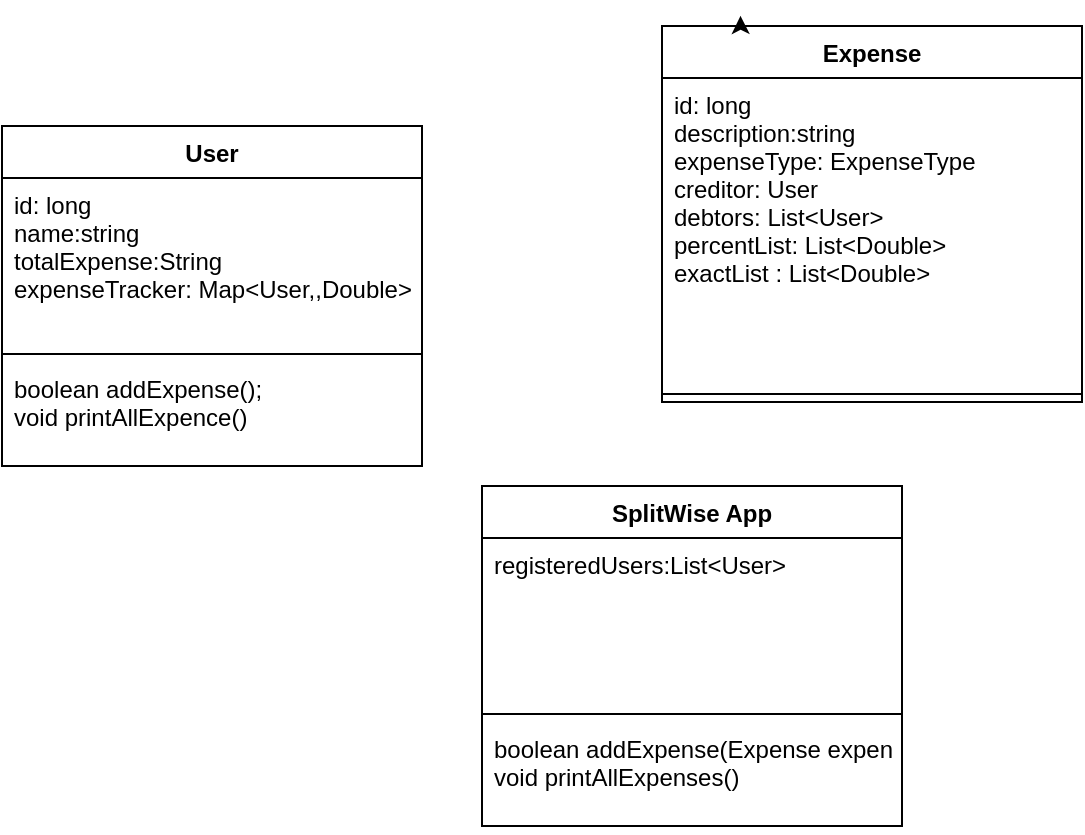 <mxfile version="14.4.5" type="github">
  <diagram id="C5RBs43oDa-KdzZeNtuy" name="Page-1">
    <mxGraphModel dx="1038" dy="580" grid="1" gridSize="10" guides="1" tooltips="1" connect="1" arrows="1" fold="1" page="1" pageScale="1" pageWidth="827" pageHeight="1169" math="0" shadow="0">
      <root>
        <mxCell id="WIyWlLk6GJQsqaUBKTNV-0" />
        <mxCell id="WIyWlLk6GJQsqaUBKTNV-1" parent="WIyWlLk6GJQsqaUBKTNV-0" />
        <mxCell id="s-j-H18lQ9ncEauMK1WL-0" value="User" style="swimlane;fontStyle=1;align=center;verticalAlign=top;childLayout=stackLayout;horizontal=1;startSize=26;horizontalStack=0;resizeParent=1;resizeParentMax=0;resizeLast=0;collapsible=1;marginBottom=0;" vertex="1" parent="WIyWlLk6GJQsqaUBKTNV-1">
          <mxGeometry x="40" y="190" width="210" height="170" as="geometry" />
        </mxCell>
        <mxCell id="s-j-H18lQ9ncEauMK1WL-1" value="id: long&#xa;name:string&#xa;totalExpense:String&#xa;expenseTracker: Map&lt;User,,Double&gt;&#xa;" style="text;strokeColor=none;fillColor=none;align=left;verticalAlign=top;spacingLeft=4;spacingRight=4;overflow=hidden;rotatable=0;points=[[0,0.5],[1,0.5]];portConstraint=eastwest;" vertex="1" parent="s-j-H18lQ9ncEauMK1WL-0">
          <mxGeometry y="26" width="210" height="84" as="geometry" />
        </mxCell>
        <mxCell id="s-j-H18lQ9ncEauMK1WL-2" value="" style="line;strokeWidth=1;fillColor=none;align=left;verticalAlign=middle;spacingTop=-1;spacingLeft=3;spacingRight=3;rotatable=0;labelPosition=right;points=[];portConstraint=eastwest;" vertex="1" parent="s-j-H18lQ9ncEauMK1WL-0">
          <mxGeometry y="110" width="210" height="8" as="geometry" />
        </mxCell>
        <mxCell id="s-j-H18lQ9ncEauMK1WL-3" value="boolean addExpense();&#xa;void printAllExpence()" style="text;strokeColor=none;fillColor=none;align=left;verticalAlign=top;spacingLeft=4;spacingRight=4;overflow=hidden;rotatable=0;points=[[0,0.5],[1,0.5]];portConstraint=eastwest;" vertex="1" parent="s-j-H18lQ9ncEauMK1WL-0">
          <mxGeometry y="118" width="210" height="52" as="geometry" />
        </mxCell>
        <mxCell id="s-j-H18lQ9ncEauMK1WL-5" value="Expense" style="swimlane;fontStyle=1;align=center;verticalAlign=top;childLayout=stackLayout;horizontal=1;startSize=26;horizontalStack=0;resizeParent=1;resizeParentMax=0;resizeLast=0;collapsible=1;marginBottom=0;" vertex="1" parent="WIyWlLk6GJQsqaUBKTNV-1">
          <mxGeometry x="370" y="140" width="210" height="188" as="geometry" />
        </mxCell>
        <mxCell id="s-j-H18lQ9ncEauMK1WL-6" value="id: long&#xa;description:string&#xa;expenseType: ExpenseType&#xa;creditor: User&#xa;debtors: List&lt;User&gt;&#xa;percentList: List&lt;Double&gt;&#xa;exactList : List&lt;Double&gt;&#xa;&#xa;" style="text;strokeColor=none;fillColor=none;align=left;verticalAlign=top;spacingLeft=4;spacingRight=4;overflow=hidden;rotatable=0;points=[[0,0.5],[1,0.5]];portConstraint=eastwest;" vertex="1" parent="s-j-H18lQ9ncEauMK1WL-5">
          <mxGeometry y="26" width="210" height="154" as="geometry" />
        </mxCell>
        <mxCell id="s-j-H18lQ9ncEauMK1WL-7" value="" style="line;strokeWidth=1;fillColor=none;align=left;verticalAlign=middle;spacingTop=-1;spacingLeft=3;spacingRight=3;rotatable=0;labelPosition=right;points=[];portConstraint=eastwest;" vertex="1" parent="s-j-H18lQ9ncEauMK1WL-5">
          <mxGeometry y="180" width="210" height="8" as="geometry" />
        </mxCell>
        <mxCell id="s-j-H18lQ9ncEauMK1WL-9" value="SplitWise App" style="swimlane;fontStyle=1;align=center;verticalAlign=top;childLayout=stackLayout;horizontal=1;startSize=26;horizontalStack=0;resizeParent=1;resizeParentMax=0;resizeLast=0;collapsible=1;marginBottom=0;" vertex="1" parent="WIyWlLk6GJQsqaUBKTNV-1">
          <mxGeometry x="280" y="370" width="210" height="170" as="geometry" />
        </mxCell>
        <mxCell id="s-j-H18lQ9ncEauMK1WL-10" value="registeredUsers:List&lt;User&gt;&#xa;" style="text;strokeColor=none;fillColor=none;align=left;verticalAlign=top;spacingLeft=4;spacingRight=4;overflow=hidden;rotatable=0;points=[[0,0.5],[1,0.5]];portConstraint=eastwest;" vertex="1" parent="s-j-H18lQ9ncEauMK1WL-9">
          <mxGeometry y="26" width="210" height="84" as="geometry" />
        </mxCell>
        <mxCell id="s-j-H18lQ9ncEauMK1WL-11" value="" style="line;strokeWidth=1;fillColor=none;align=left;verticalAlign=middle;spacingTop=-1;spacingLeft=3;spacingRight=3;rotatable=0;labelPosition=right;points=[];portConstraint=eastwest;" vertex="1" parent="s-j-H18lQ9ncEauMK1WL-9">
          <mxGeometry y="110" width="210" height="8" as="geometry" />
        </mxCell>
        <mxCell id="s-j-H18lQ9ncEauMK1WL-12" value="boolean addExpense(Expense expense)&#xa;void printAllExpenses()" style="text;strokeColor=none;fillColor=none;align=left;verticalAlign=top;spacingLeft=4;spacingRight=4;overflow=hidden;rotatable=0;points=[[0,0.5],[1,0.5]];portConstraint=eastwest;" vertex="1" parent="s-j-H18lQ9ncEauMK1WL-9">
          <mxGeometry y="118" width="210" height="52" as="geometry" />
        </mxCell>
        <mxCell id="s-j-H18lQ9ncEauMK1WL-13" style="edgeStyle=orthogonalEdgeStyle;rounded=0;orthogonalLoop=1;jettySize=auto;html=1;exitX=0.25;exitY=0;exitDx=0;exitDy=0;entryX=0.187;entryY=-0.027;entryDx=0;entryDy=0;entryPerimeter=0;" edge="1" parent="WIyWlLk6GJQsqaUBKTNV-1" source="s-j-H18lQ9ncEauMK1WL-5" target="s-j-H18lQ9ncEauMK1WL-5">
          <mxGeometry relative="1" as="geometry" />
        </mxCell>
      </root>
    </mxGraphModel>
  </diagram>
</mxfile>
